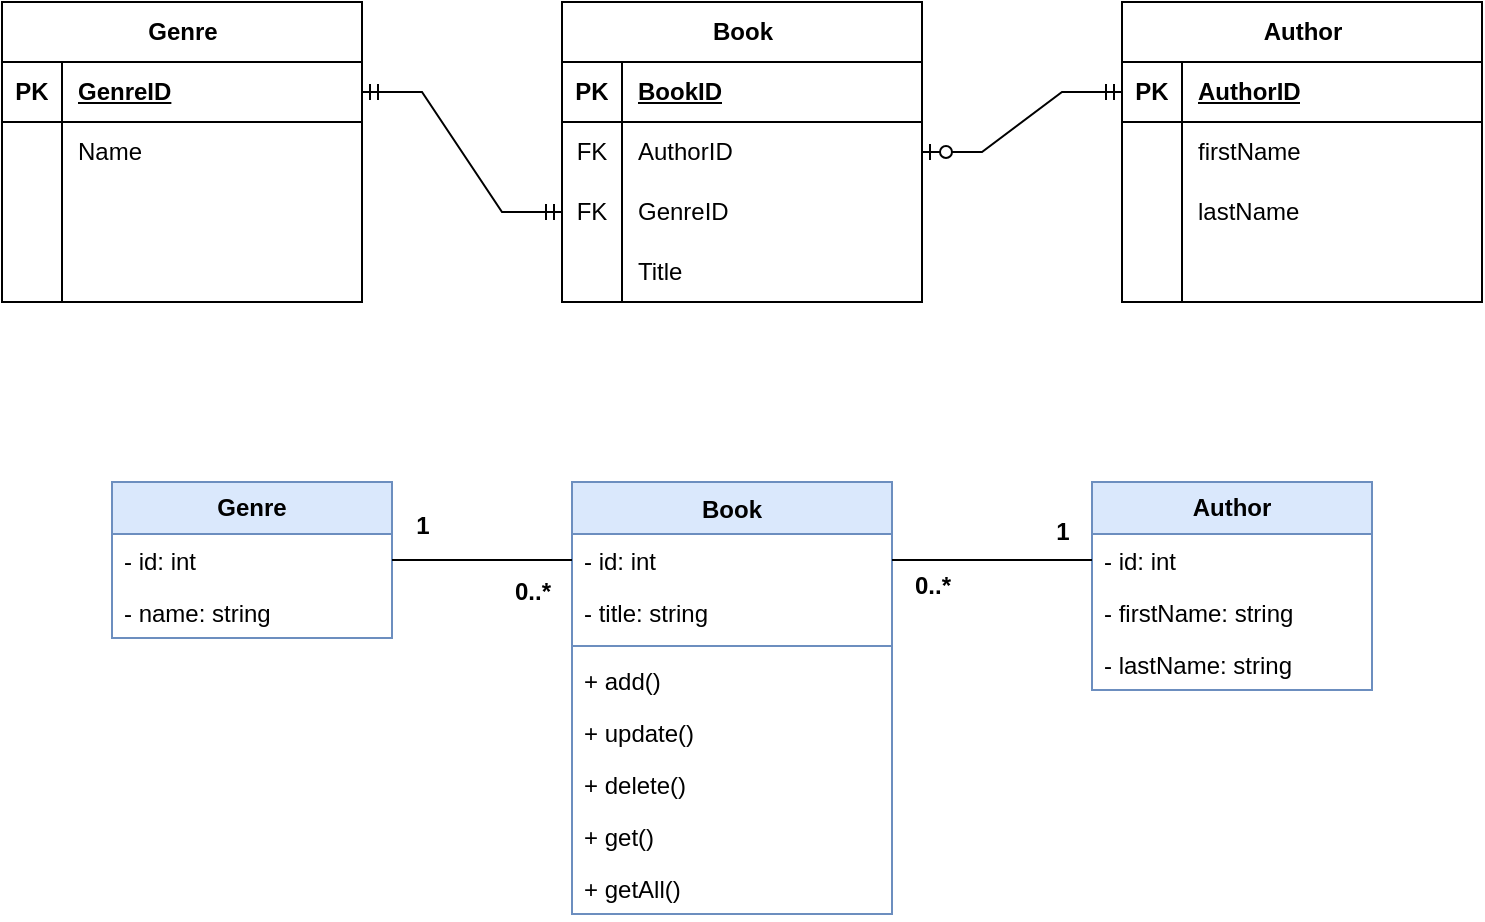 <mxfile version="23.1.5" type="device" pages="2">
  <diagram name="Page-1" id="Ci8JXZLEjWZFEw_PkxaG">
    <mxGraphModel dx="1434" dy="836" grid="1" gridSize="10" guides="1" tooltips="1" connect="1" arrows="1" fold="1" page="1" pageScale="1" pageWidth="850" pageHeight="1100" math="0" shadow="0">
      <root>
        <mxCell id="0" />
        <mxCell id="1" parent="0" />
        <mxCell id="tghjxRXNUpAoLdBimMhy-14" value="&lt;strong&gt;Author&lt;/strong&gt;" style="shape=table;startSize=30;container=1;collapsible=1;childLayout=tableLayout;fixedRows=1;rowLines=0;fontStyle=1;align=center;resizeLast=1;html=1;" parent="1" vertex="1">
          <mxGeometry x="590" y="40" width="180" height="150" as="geometry" />
        </mxCell>
        <mxCell id="tghjxRXNUpAoLdBimMhy-15" value="" style="shape=tableRow;horizontal=0;startSize=0;swimlaneHead=0;swimlaneBody=0;fillColor=none;collapsible=0;dropTarget=0;points=[[0,0.5],[1,0.5]];portConstraint=eastwest;top=0;left=0;right=0;bottom=1;" parent="tghjxRXNUpAoLdBimMhy-14" vertex="1">
          <mxGeometry y="30" width="180" height="30" as="geometry" />
        </mxCell>
        <mxCell id="tghjxRXNUpAoLdBimMhy-16" value="PK" style="shape=partialRectangle;connectable=0;fillColor=none;top=0;left=0;bottom=0;right=0;fontStyle=1;overflow=hidden;whiteSpace=wrap;html=1;" parent="tghjxRXNUpAoLdBimMhy-15" vertex="1">
          <mxGeometry width="30" height="30" as="geometry">
            <mxRectangle width="30" height="30" as="alternateBounds" />
          </mxGeometry>
        </mxCell>
        <mxCell id="tghjxRXNUpAoLdBimMhy-17" value="AuthorID" style="shape=partialRectangle;connectable=0;fillColor=none;top=0;left=0;bottom=0;right=0;align=left;spacingLeft=6;fontStyle=5;overflow=hidden;whiteSpace=wrap;html=1;" parent="tghjxRXNUpAoLdBimMhy-15" vertex="1">
          <mxGeometry x="30" width="150" height="30" as="geometry">
            <mxRectangle width="150" height="30" as="alternateBounds" />
          </mxGeometry>
        </mxCell>
        <mxCell id="tghjxRXNUpAoLdBimMhy-18" value="" style="shape=tableRow;horizontal=0;startSize=0;swimlaneHead=0;swimlaneBody=0;fillColor=none;collapsible=0;dropTarget=0;points=[[0,0.5],[1,0.5]];portConstraint=eastwest;top=0;left=0;right=0;bottom=0;" parent="tghjxRXNUpAoLdBimMhy-14" vertex="1">
          <mxGeometry y="60" width="180" height="30" as="geometry" />
        </mxCell>
        <mxCell id="tghjxRXNUpAoLdBimMhy-19" value="" style="shape=partialRectangle;connectable=0;fillColor=none;top=0;left=0;bottom=0;right=0;editable=1;overflow=hidden;whiteSpace=wrap;html=1;" parent="tghjxRXNUpAoLdBimMhy-18" vertex="1">
          <mxGeometry width="30" height="30" as="geometry">
            <mxRectangle width="30" height="30" as="alternateBounds" />
          </mxGeometry>
        </mxCell>
        <mxCell id="tghjxRXNUpAoLdBimMhy-20" value="firstName" style="shape=partialRectangle;connectable=0;fillColor=none;top=0;left=0;bottom=0;right=0;align=left;spacingLeft=6;overflow=hidden;whiteSpace=wrap;html=1;" parent="tghjxRXNUpAoLdBimMhy-18" vertex="1">
          <mxGeometry x="30" width="150" height="30" as="geometry">
            <mxRectangle width="150" height="30" as="alternateBounds" />
          </mxGeometry>
        </mxCell>
        <mxCell id="tghjxRXNUpAoLdBimMhy-21" value="" style="shape=tableRow;horizontal=0;startSize=0;swimlaneHead=0;swimlaneBody=0;fillColor=none;collapsible=0;dropTarget=0;points=[[0,0.5],[1,0.5]];portConstraint=eastwest;top=0;left=0;right=0;bottom=0;" parent="tghjxRXNUpAoLdBimMhy-14" vertex="1">
          <mxGeometry y="90" width="180" height="30" as="geometry" />
        </mxCell>
        <mxCell id="tghjxRXNUpAoLdBimMhy-22" value="" style="shape=partialRectangle;connectable=0;fillColor=none;top=0;left=0;bottom=0;right=0;editable=1;overflow=hidden;whiteSpace=wrap;html=1;" parent="tghjxRXNUpAoLdBimMhy-21" vertex="1">
          <mxGeometry width="30" height="30" as="geometry">
            <mxRectangle width="30" height="30" as="alternateBounds" />
          </mxGeometry>
        </mxCell>
        <mxCell id="tghjxRXNUpAoLdBimMhy-23" value="lastName" style="shape=partialRectangle;connectable=0;fillColor=none;top=0;left=0;bottom=0;right=0;align=left;spacingLeft=6;overflow=hidden;whiteSpace=wrap;html=1;" parent="tghjxRXNUpAoLdBimMhy-21" vertex="1">
          <mxGeometry x="30" width="150" height="30" as="geometry">
            <mxRectangle width="150" height="30" as="alternateBounds" />
          </mxGeometry>
        </mxCell>
        <mxCell id="tghjxRXNUpAoLdBimMhy-24" value="" style="shape=tableRow;horizontal=0;startSize=0;swimlaneHead=0;swimlaneBody=0;fillColor=none;collapsible=0;dropTarget=0;points=[[0,0.5],[1,0.5]];portConstraint=eastwest;top=0;left=0;right=0;bottom=0;" parent="tghjxRXNUpAoLdBimMhy-14" vertex="1">
          <mxGeometry y="120" width="180" height="30" as="geometry" />
        </mxCell>
        <mxCell id="tghjxRXNUpAoLdBimMhy-25" value="" style="shape=partialRectangle;connectable=0;fillColor=none;top=0;left=0;bottom=0;right=0;editable=1;overflow=hidden;whiteSpace=wrap;html=1;" parent="tghjxRXNUpAoLdBimMhy-24" vertex="1">
          <mxGeometry width="30" height="30" as="geometry">
            <mxRectangle width="30" height="30" as="alternateBounds" />
          </mxGeometry>
        </mxCell>
        <mxCell id="tghjxRXNUpAoLdBimMhy-26" value="" style="shape=partialRectangle;connectable=0;fillColor=none;top=0;left=0;bottom=0;right=0;align=left;spacingLeft=6;overflow=hidden;whiteSpace=wrap;html=1;" parent="tghjxRXNUpAoLdBimMhy-24" vertex="1">
          <mxGeometry x="30" width="150" height="30" as="geometry">
            <mxRectangle width="150" height="30" as="alternateBounds" />
          </mxGeometry>
        </mxCell>
        <mxCell id="tghjxRXNUpAoLdBimMhy-27" value="&lt;strong&gt;Book&lt;/strong&gt;" style="shape=table;startSize=30;container=1;collapsible=1;childLayout=tableLayout;fixedRows=1;rowLines=0;fontStyle=1;align=center;resizeLast=1;html=1;" parent="1" vertex="1">
          <mxGeometry x="310" y="40" width="180" height="150" as="geometry" />
        </mxCell>
        <mxCell id="tghjxRXNUpAoLdBimMhy-28" value="" style="shape=tableRow;horizontal=0;startSize=0;swimlaneHead=0;swimlaneBody=0;fillColor=none;collapsible=0;dropTarget=0;points=[[0,0.5],[1,0.5]];portConstraint=eastwest;top=0;left=0;right=0;bottom=1;" parent="tghjxRXNUpAoLdBimMhy-27" vertex="1">
          <mxGeometry y="30" width="180" height="30" as="geometry" />
        </mxCell>
        <mxCell id="tghjxRXNUpAoLdBimMhy-29" value="PK" style="shape=partialRectangle;connectable=0;fillColor=none;top=0;left=0;bottom=0;right=0;fontStyle=1;overflow=hidden;whiteSpace=wrap;html=1;" parent="tghjxRXNUpAoLdBimMhy-28" vertex="1">
          <mxGeometry width="30" height="30" as="geometry">
            <mxRectangle width="30" height="30" as="alternateBounds" />
          </mxGeometry>
        </mxCell>
        <mxCell id="tghjxRXNUpAoLdBimMhy-30" value="BookID" style="shape=partialRectangle;connectable=0;fillColor=none;top=0;left=0;bottom=0;right=0;align=left;spacingLeft=6;fontStyle=5;overflow=hidden;whiteSpace=wrap;html=1;" parent="tghjxRXNUpAoLdBimMhy-28" vertex="1">
          <mxGeometry x="30" width="150" height="30" as="geometry">
            <mxRectangle width="150" height="30" as="alternateBounds" />
          </mxGeometry>
        </mxCell>
        <mxCell id="tghjxRXNUpAoLdBimMhy-31" value="" style="shape=tableRow;horizontal=0;startSize=0;swimlaneHead=0;swimlaneBody=0;fillColor=none;collapsible=0;dropTarget=0;points=[[0,0.5],[1,0.5]];portConstraint=eastwest;top=0;left=0;right=0;bottom=0;" parent="tghjxRXNUpAoLdBimMhy-27" vertex="1">
          <mxGeometry y="60" width="180" height="30" as="geometry" />
        </mxCell>
        <mxCell id="tghjxRXNUpAoLdBimMhy-32" value="FK" style="shape=partialRectangle;connectable=0;fillColor=none;top=0;left=0;bottom=0;right=0;editable=1;overflow=hidden;whiteSpace=wrap;html=1;" parent="tghjxRXNUpAoLdBimMhy-31" vertex="1">
          <mxGeometry width="30" height="30" as="geometry">
            <mxRectangle width="30" height="30" as="alternateBounds" />
          </mxGeometry>
        </mxCell>
        <mxCell id="tghjxRXNUpAoLdBimMhy-33" value="AuthorID" style="shape=partialRectangle;connectable=0;fillColor=none;top=0;left=0;bottom=0;right=0;align=left;spacingLeft=6;overflow=hidden;whiteSpace=wrap;html=1;" parent="tghjxRXNUpAoLdBimMhy-31" vertex="1">
          <mxGeometry x="30" width="150" height="30" as="geometry">
            <mxRectangle width="150" height="30" as="alternateBounds" />
          </mxGeometry>
        </mxCell>
        <mxCell id="tghjxRXNUpAoLdBimMhy-34" value="" style="shape=tableRow;horizontal=0;startSize=0;swimlaneHead=0;swimlaneBody=0;fillColor=none;collapsible=0;dropTarget=0;points=[[0,0.5],[1,0.5]];portConstraint=eastwest;top=0;left=0;right=0;bottom=0;" parent="tghjxRXNUpAoLdBimMhy-27" vertex="1">
          <mxGeometry y="90" width="180" height="30" as="geometry" />
        </mxCell>
        <mxCell id="tghjxRXNUpAoLdBimMhy-35" value="FK" style="shape=partialRectangle;connectable=0;fillColor=none;top=0;left=0;bottom=0;right=0;editable=1;overflow=hidden;whiteSpace=wrap;html=1;" parent="tghjxRXNUpAoLdBimMhy-34" vertex="1">
          <mxGeometry width="30" height="30" as="geometry">
            <mxRectangle width="30" height="30" as="alternateBounds" />
          </mxGeometry>
        </mxCell>
        <mxCell id="tghjxRXNUpAoLdBimMhy-36" value="GenreID" style="shape=partialRectangle;connectable=0;fillColor=none;top=0;left=0;bottom=0;right=0;align=left;spacingLeft=6;overflow=hidden;whiteSpace=wrap;html=1;" parent="tghjxRXNUpAoLdBimMhy-34" vertex="1">
          <mxGeometry x="30" width="150" height="30" as="geometry">
            <mxRectangle width="150" height="30" as="alternateBounds" />
          </mxGeometry>
        </mxCell>
        <mxCell id="tghjxRXNUpAoLdBimMhy-37" value="" style="shape=tableRow;horizontal=0;startSize=0;swimlaneHead=0;swimlaneBody=0;fillColor=none;collapsible=0;dropTarget=0;points=[[0,0.5],[1,0.5]];portConstraint=eastwest;top=0;left=0;right=0;bottom=0;" parent="tghjxRXNUpAoLdBimMhy-27" vertex="1">
          <mxGeometry y="120" width="180" height="30" as="geometry" />
        </mxCell>
        <mxCell id="tghjxRXNUpAoLdBimMhy-38" value="" style="shape=partialRectangle;connectable=0;fillColor=none;top=0;left=0;bottom=0;right=0;editable=1;overflow=hidden;whiteSpace=wrap;html=1;" parent="tghjxRXNUpAoLdBimMhy-37" vertex="1">
          <mxGeometry width="30" height="30" as="geometry">
            <mxRectangle width="30" height="30" as="alternateBounds" />
          </mxGeometry>
        </mxCell>
        <mxCell id="tghjxRXNUpAoLdBimMhy-39" value="Title" style="shape=partialRectangle;connectable=0;fillColor=none;top=0;left=0;bottom=0;right=0;align=left;spacingLeft=6;overflow=hidden;whiteSpace=wrap;html=1;" parent="tghjxRXNUpAoLdBimMhy-37" vertex="1">
          <mxGeometry x="30" width="150" height="30" as="geometry">
            <mxRectangle width="150" height="30" as="alternateBounds" />
          </mxGeometry>
        </mxCell>
        <mxCell id="tghjxRXNUpAoLdBimMhy-41" value="" style="edgeStyle=entityRelationEdgeStyle;fontSize=12;html=1;endArrow=ERzeroToOne;startArrow=ERmandOne;rounded=0;exitX=0;exitY=0.5;exitDx=0;exitDy=0;" parent="1" source="tghjxRXNUpAoLdBimMhy-15" target="tghjxRXNUpAoLdBimMhy-31" edge="1">
          <mxGeometry width="100" height="100" relative="1" as="geometry">
            <mxPoint x="350" y="230" as="sourcePoint" />
            <mxPoint x="450" y="130" as="targetPoint" />
          </mxGeometry>
        </mxCell>
        <mxCell id="tghjxRXNUpAoLdBimMhy-42" value="Genre" style="shape=table;startSize=30;container=1;collapsible=1;childLayout=tableLayout;fixedRows=1;rowLines=0;fontStyle=1;align=center;resizeLast=1;html=1;" parent="1" vertex="1">
          <mxGeometry x="30" y="40" width="180" height="150" as="geometry" />
        </mxCell>
        <mxCell id="tghjxRXNUpAoLdBimMhy-43" value="" style="shape=tableRow;horizontal=0;startSize=0;swimlaneHead=0;swimlaneBody=0;fillColor=none;collapsible=0;dropTarget=0;points=[[0,0.5],[1,0.5]];portConstraint=eastwest;top=0;left=0;right=0;bottom=1;" parent="tghjxRXNUpAoLdBimMhy-42" vertex="1">
          <mxGeometry y="30" width="180" height="30" as="geometry" />
        </mxCell>
        <mxCell id="tghjxRXNUpAoLdBimMhy-44" value="PK" style="shape=partialRectangle;connectable=0;fillColor=none;top=0;left=0;bottom=0;right=0;fontStyle=1;overflow=hidden;whiteSpace=wrap;html=1;" parent="tghjxRXNUpAoLdBimMhy-43" vertex="1">
          <mxGeometry width="30" height="30" as="geometry">
            <mxRectangle width="30" height="30" as="alternateBounds" />
          </mxGeometry>
        </mxCell>
        <mxCell id="tghjxRXNUpAoLdBimMhy-45" value="GenreID" style="shape=partialRectangle;connectable=0;fillColor=none;top=0;left=0;bottom=0;right=0;align=left;spacingLeft=6;fontStyle=5;overflow=hidden;whiteSpace=wrap;html=1;" parent="tghjxRXNUpAoLdBimMhy-43" vertex="1">
          <mxGeometry x="30" width="150" height="30" as="geometry">
            <mxRectangle width="150" height="30" as="alternateBounds" />
          </mxGeometry>
        </mxCell>
        <mxCell id="tghjxRXNUpAoLdBimMhy-46" value="" style="shape=tableRow;horizontal=0;startSize=0;swimlaneHead=0;swimlaneBody=0;fillColor=none;collapsible=0;dropTarget=0;points=[[0,0.5],[1,0.5]];portConstraint=eastwest;top=0;left=0;right=0;bottom=0;" parent="tghjxRXNUpAoLdBimMhy-42" vertex="1">
          <mxGeometry y="60" width="180" height="30" as="geometry" />
        </mxCell>
        <mxCell id="tghjxRXNUpAoLdBimMhy-47" value="" style="shape=partialRectangle;connectable=0;fillColor=none;top=0;left=0;bottom=0;right=0;editable=1;overflow=hidden;whiteSpace=wrap;html=1;" parent="tghjxRXNUpAoLdBimMhy-46" vertex="1">
          <mxGeometry width="30" height="30" as="geometry">
            <mxRectangle width="30" height="30" as="alternateBounds" />
          </mxGeometry>
        </mxCell>
        <mxCell id="tghjxRXNUpAoLdBimMhy-48" value="Name" style="shape=partialRectangle;connectable=0;fillColor=none;top=0;left=0;bottom=0;right=0;align=left;spacingLeft=6;overflow=hidden;whiteSpace=wrap;html=1;" parent="tghjxRXNUpAoLdBimMhy-46" vertex="1">
          <mxGeometry x="30" width="150" height="30" as="geometry">
            <mxRectangle width="150" height="30" as="alternateBounds" />
          </mxGeometry>
        </mxCell>
        <mxCell id="tghjxRXNUpAoLdBimMhy-49" value="" style="shape=tableRow;horizontal=0;startSize=0;swimlaneHead=0;swimlaneBody=0;fillColor=none;collapsible=0;dropTarget=0;points=[[0,0.5],[1,0.5]];portConstraint=eastwest;top=0;left=0;right=0;bottom=0;" parent="tghjxRXNUpAoLdBimMhy-42" vertex="1">
          <mxGeometry y="90" width="180" height="30" as="geometry" />
        </mxCell>
        <mxCell id="tghjxRXNUpAoLdBimMhy-50" value="" style="shape=partialRectangle;connectable=0;fillColor=none;top=0;left=0;bottom=0;right=0;editable=1;overflow=hidden;whiteSpace=wrap;html=1;" parent="tghjxRXNUpAoLdBimMhy-49" vertex="1">
          <mxGeometry width="30" height="30" as="geometry">
            <mxRectangle width="30" height="30" as="alternateBounds" />
          </mxGeometry>
        </mxCell>
        <mxCell id="tghjxRXNUpAoLdBimMhy-51" value="" style="shape=partialRectangle;connectable=0;fillColor=none;top=0;left=0;bottom=0;right=0;align=left;spacingLeft=6;overflow=hidden;whiteSpace=wrap;html=1;" parent="tghjxRXNUpAoLdBimMhy-49" vertex="1">
          <mxGeometry x="30" width="150" height="30" as="geometry">
            <mxRectangle width="150" height="30" as="alternateBounds" />
          </mxGeometry>
        </mxCell>
        <mxCell id="tghjxRXNUpAoLdBimMhy-52" value="" style="shape=tableRow;horizontal=0;startSize=0;swimlaneHead=0;swimlaneBody=0;fillColor=none;collapsible=0;dropTarget=0;points=[[0,0.5],[1,0.5]];portConstraint=eastwest;top=0;left=0;right=0;bottom=0;" parent="tghjxRXNUpAoLdBimMhy-42" vertex="1">
          <mxGeometry y="120" width="180" height="30" as="geometry" />
        </mxCell>
        <mxCell id="tghjxRXNUpAoLdBimMhy-53" value="" style="shape=partialRectangle;connectable=0;fillColor=none;top=0;left=0;bottom=0;right=0;editable=1;overflow=hidden;whiteSpace=wrap;html=1;" parent="tghjxRXNUpAoLdBimMhy-52" vertex="1">
          <mxGeometry width="30" height="30" as="geometry">
            <mxRectangle width="30" height="30" as="alternateBounds" />
          </mxGeometry>
        </mxCell>
        <mxCell id="tghjxRXNUpAoLdBimMhy-54" value="" style="shape=partialRectangle;connectable=0;fillColor=none;top=0;left=0;bottom=0;right=0;align=left;spacingLeft=6;overflow=hidden;whiteSpace=wrap;html=1;" parent="tghjxRXNUpAoLdBimMhy-52" vertex="1">
          <mxGeometry x="30" width="150" height="30" as="geometry">
            <mxRectangle width="150" height="30" as="alternateBounds" />
          </mxGeometry>
        </mxCell>
        <mxCell id="tghjxRXNUpAoLdBimMhy-55" value="" style="edgeStyle=entityRelationEdgeStyle;fontSize=12;html=1;endArrow=ERmandOne;startArrow=ERmandOne;rounded=0;entryX=0;entryY=0.5;entryDx=0;entryDy=0;" parent="1" source="tghjxRXNUpAoLdBimMhy-43" target="tghjxRXNUpAoLdBimMhy-34" edge="1">
          <mxGeometry width="100" height="100" relative="1" as="geometry">
            <mxPoint x="370" y="310" as="sourcePoint" />
            <mxPoint x="470" y="210" as="targetPoint" />
            <Array as="points">
              <mxPoint x="360" y="280" />
              <mxPoint x="360" y="280" />
            </Array>
          </mxGeometry>
        </mxCell>
        <mxCell id="tghjxRXNUpAoLdBimMhy-66" value="&lt;b&gt;Genre&lt;/b&gt;" style="swimlane;fontStyle=0;childLayout=stackLayout;horizontal=1;startSize=26;fillColor=#dae8fc;horizontalStack=0;resizeParent=1;resizeParentMax=0;resizeLast=0;collapsible=1;marginBottom=0;whiteSpace=wrap;html=1;strokeColor=#6c8ebf;" parent="1" vertex="1">
          <mxGeometry x="85" y="280" width="140" height="78" as="geometry" />
        </mxCell>
        <mxCell id="tghjxRXNUpAoLdBimMhy-67" value="- id: int" style="text;strokeColor=none;fillColor=none;align=left;verticalAlign=top;spacingLeft=4;spacingRight=4;overflow=hidden;rotatable=0;points=[[0,0.5],[1,0.5]];portConstraint=eastwest;whiteSpace=wrap;html=1;" parent="tghjxRXNUpAoLdBimMhy-66" vertex="1">
          <mxGeometry y="26" width="140" height="26" as="geometry" />
        </mxCell>
        <mxCell id="tghjxRXNUpAoLdBimMhy-68" value="- name: string" style="text;strokeColor=none;fillColor=none;align=left;verticalAlign=top;spacingLeft=4;spacingRight=4;overflow=hidden;rotatable=0;points=[[0,0.5],[1,0.5]];portConstraint=eastwest;whiteSpace=wrap;html=1;" parent="tghjxRXNUpAoLdBimMhy-66" vertex="1">
          <mxGeometry y="52" width="140" height="26" as="geometry" />
        </mxCell>
        <mxCell id="tghjxRXNUpAoLdBimMhy-71" value="&lt;b&gt;Author&lt;/b&gt;" style="swimlane;fontStyle=0;childLayout=stackLayout;horizontal=1;startSize=26;fillColor=#dae8fc;horizontalStack=0;resizeParent=1;resizeParentMax=0;resizeLast=0;collapsible=1;marginBottom=0;whiteSpace=wrap;html=1;strokeColor=#6c8ebf;" parent="1" vertex="1">
          <mxGeometry x="575" y="280" width="140" height="104" as="geometry" />
        </mxCell>
        <mxCell id="tghjxRXNUpAoLdBimMhy-72" value="- id: int" style="text;strokeColor=none;fillColor=none;align=left;verticalAlign=top;spacingLeft=4;spacingRight=4;overflow=hidden;rotatable=0;points=[[0,0.5],[1,0.5]];portConstraint=eastwest;whiteSpace=wrap;html=1;" parent="tghjxRXNUpAoLdBimMhy-71" vertex="1">
          <mxGeometry y="26" width="140" height="26" as="geometry" />
        </mxCell>
        <mxCell id="tghjxRXNUpAoLdBimMhy-73" value="- firstName: string" style="text;strokeColor=none;fillColor=none;align=left;verticalAlign=top;spacingLeft=4;spacingRight=4;overflow=hidden;rotatable=0;points=[[0,0.5],[1,0.5]];portConstraint=eastwest;whiteSpace=wrap;html=1;" parent="tghjxRXNUpAoLdBimMhy-71" vertex="1">
          <mxGeometry y="52" width="140" height="26" as="geometry" />
        </mxCell>
        <mxCell id="tghjxRXNUpAoLdBimMhy-74" value="- lastName: string" style="text;strokeColor=none;fillColor=none;align=left;verticalAlign=top;spacingLeft=4;spacingRight=4;overflow=hidden;rotatable=0;points=[[0,0.5],[1,0.5]];portConstraint=eastwest;whiteSpace=wrap;html=1;" parent="tghjxRXNUpAoLdBimMhy-71" vertex="1">
          <mxGeometry y="78" width="140" height="26" as="geometry" />
        </mxCell>
        <mxCell id="tghjxRXNUpAoLdBimMhy-75" value="Book" style="swimlane;fontStyle=1;align=center;verticalAlign=top;childLayout=stackLayout;horizontal=1;startSize=26;horizontalStack=0;resizeParent=1;resizeParentMax=0;resizeLast=0;collapsible=1;marginBottom=0;whiteSpace=wrap;html=1;fillColor=#dae8fc;strokeColor=#6c8ebf;" parent="1" vertex="1">
          <mxGeometry x="315" y="280" width="160" height="216" as="geometry" />
        </mxCell>
        <mxCell id="tghjxRXNUpAoLdBimMhy-76" value="- id: int" style="text;strokeColor=none;fillColor=none;align=left;verticalAlign=top;spacingLeft=4;spacingRight=4;overflow=hidden;rotatable=0;points=[[0,0.5],[1,0.5]];portConstraint=eastwest;whiteSpace=wrap;html=1;" parent="tghjxRXNUpAoLdBimMhy-75" vertex="1">
          <mxGeometry y="26" width="160" height="26" as="geometry" />
        </mxCell>
        <mxCell id="tghjxRXNUpAoLdBimMhy-80" value="- title: string" style="text;strokeColor=none;fillColor=none;align=left;verticalAlign=top;spacingLeft=4;spacingRight=4;overflow=hidden;rotatable=0;points=[[0,0.5],[1,0.5]];portConstraint=eastwest;whiteSpace=wrap;html=1;" parent="tghjxRXNUpAoLdBimMhy-75" vertex="1">
          <mxGeometry y="52" width="160" height="26" as="geometry" />
        </mxCell>
        <mxCell id="tghjxRXNUpAoLdBimMhy-77" value="" style="line;strokeWidth=1;fillColor=none;align=left;verticalAlign=middle;spacingTop=-1;spacingLeft=3;spacingRight=3;rotatable=0;labelPosition=right;points=[];portConstraint=eastwest;strokeColor=inherit;" parent="tghjxRXNUpAoLdBimMhy-75" vertex="1">
          <mxGeometry y="78" width="160" height="8" as="geometry" />
        </mxCell>
        <mxCell id="tghjxRXNUpAoLdBimMhy-78" value="+ add()" style="text;strokeColor=none;fillColor=none;align=left;verticalAlign=top;spacingLeft=4;spacingRight=4;overflow=hidden;rotatable=0;points=[[0,0.5],[1,0.5]];portConstraint=eastwest;whiteSpace=wrap;html=1;" parent="tghjxRXNUpAoLdBimMhy-75" vertex="1">
          <mxGeometry y="86" width="160" height="26" as="geometry" />
        </mxCell>
        <mxCell id="tghjxRXNUpAoLdBimMhy-81" value="+ update()" style="text;strokeColor=none;fillColor=none;align=left;verticalAlign=top;spacingLeft=4;spacingRight=4;overflow=hidden;rotatable=0;points=[[0,0.5],[1,0.5]];portConstraint=eastwest;whiteSpace=wrap;html=1;" parent="tghjxRXNUpAoLdBimMhy-75" vertex="1">
          <mxGeometry y="112" width="160" height="26" as="geometry" />
        </mxCell>
        <mxCell id="tghjxRXNUpAoLdBimMhy-82" value="+ delete()" style="text;strokeColor=none;fillColor=none;align=left;verticalAlign=top;spacingLeft=4;spacingRight=4;overflow=hidden;rotatable=0;points=[[0,0.5],[1,0.5]];portConstraint=eastwest;whiteSpace=wrap;html=1;" parent="tghjxRXNUpAoLdBimMhy-75" vertex="1">
          <mxGeometry y="138" width="160" height="26" as="geometry" />
        </mxCell>
        <mxCell id="tghjxRXNUpAoLdBimMhy-83" value="+ get()" style="text;strokeColor=none;fillColor=none;align=left;verticalAlign=top;spacingLeft=4;spacingRight=4;overflow=hidden;rotatable=0;points=[[0,0.5],[1,0.5]];portConstraint=eastwest;whiteSpace=wrap;html=1;" parent="tghjxRXNUpAoLdBimMhy-75" vertex="1">
          <mxGeometry y="164" width="160" height="26" as="geometry" />
        </mxCell>
        <mxCell id="tghjxRXNUpAoLdBimMhy-84" value="+ getAll()" style="text;strokeColor=none;fillColor=none;align=left;verticalAlign=top;spacingLeft=4;spacingRight=4;overflow=hidden;rotatable=0;points=[[0,0.5],[1,0.5]];portConstraint=eastwest;whiteSpace=wrap;html=1;" parent="tghjxRXNUpAoLdBimMhy-75" vertex="1">
          <mxGeometry y="190" width="160" height="26" as="geometry" />
        </mxCell>
        <mxCell id="tghjxRXNUpAoLdBimMhy-98" style="edgeStyle=orthogonalEdgeStyle;rounded=0;orthogonalLoop=1;jettySize=auto;html=1;strokeWidth=1;endArrow=none;endFill=0;fontStyle=0" parent="1" source="tghjxRXNUpAoLdBimMhy-76" target="tghjxRXNUpAoLdBimMhy-67" edge="1">
          <mxGeometry relative="1" as="geometry" />
        </mxCell>
        <mxCell id="tghjxRXNUpAoLdBimMhy-99" value="1" style="text;html=1;align=center;verticalAlign=middle;resizable=0;points=[];autosize=1;strokeColor=none;fillColor=none;fontStyle=1" parent="1" vertex="1">
          <mxGeometry x="225" y="287" width="30" height="30" as="geometry" />
        </mxCell>
        <mxCell id="tghjxRXNUpAoLdBimMhy-104" value="1" style="text;html=1;align=center;verticalAlign=middle;resizable=0;points=[];autosize=1;strokeColor=none;fillColor=none;fontStyle=1" parent="1" vertex="1">
          <mxGeometry x="545" y="290" width="30" height="30" as="geometry" />
        </mxCell>
        <mxCell id="tghjxRXNUpAoLdBimMhy-107" value="0..*" style="text;html=1;align=center;verticalAlign=middle;resizable=0;points=[];autosize=1;strokeColor=none;fillColor=none;fontStyle=1" parent="1" vertex="1">
          <mxGeometry x="275" y="320" width="40" height="30" as="geometry" />
        </mxCell>
        <mxCell id="tghjxRXNUpAoLdBimMhy-108" value="0..*" style="text;html=1;align=center;verticalAlign=middle;resizable=0;points=[];autosize=1;strokeColor=none;fillColor=none;fontStyle=1" parent="1" vertex="1">
          <mxGeometry x="475" y="317" width="40" height="30" as="geometry" />
        </mxCell>
        <mxCell id="tghjxRXNUpAoLdBimMhy-109" style="edgeStyle=orthogonalEdgeStyle;rounded=0;orthogonalLoop=1;jettySize=auto;html=1;entryX=1;entryY=0.5;entryDx=0;entryDy=0;endArrow=none;endFill=0;" parent="1" source="tghjxRXNUpAoLdBimMhy-72" target="tghjxRXNUpAoLdBimMhy-76" edge="1">
          <mxGeometry relative="1" as="geometry" />
        </mxCell>
      </root>
    </mxGraphModel>
  </diagram>
  <diagram id="hBjDh78S7lMK_f3VHGbe" name="Page-2">
    <mxGraphModel dx="1366" dy="796" grid="0" gridSize="10" guides="1" tooltips="1" connect="1" arrows="1" fold="1" page="0" pageScale="1" pageWidth="850" pageHeight="1100" math="0" shadow="0">
      <root>
        <mxCell id="0" />
        <mxCell id="1" parent="0" />
        <mxCell id="-kMwduIWK68D2BF6PvH0-6" value="DirectionService" style="swimlane;fontStyle=1;align=center;verticalAlign=top;childLayout=stackLayout;horizontal=1;startSize=26;horizontalStack=0;resizeParent=1;resizeParentMax=0;resizeLast=0;collapsible=1;marginBottom=0;whiteSpace=wrap;html=1;" vertex="1" parent="1">
          <mxGeometry x="58" y="280" width="160" height="112" as="geometry" />
        </mxCell>
        <mxCell id="-kMwduIWK68D2BF6PvH0-7" value="+ travelMode: TravelMode" style="text;strokeColor=none;fillColor=none;align=left;verticalAlign=top;spacingLeft=4;spacingRight=4;overflow=hidden;rotatable=0;points=[[0,0.5],[1,0.5]];portConstraint=eastwest;whiteSpace=wrap;html=1;" vertex="1" parent="-kMwduIWK68D2BF6PvH0-6">
          <mxGeometry y="26" width="160" height="26" as="geometry" />
        </mxCell>
        <mxCell id="-kMwduIWK68D2BF6PvH0-8" value="" style="line;strokeWidth=1;fillColor=none;align=left;verticalAlign=middle;spacingTop=-1;spacingLeft=3;spacingRight=3;rotatable=0;labelPosition=right;points=[];portConstraint=eastwest;strokeColor=inherit;" vertex="1" parent="-kMwduIWK68D2BF6PvH0-6">
          <mxGeometry y="52" width="160" height="8" as="geometry" />
        </mxCell>
        <mxCell id="-kMwduIWK68D2BF6PvH0-9" value="&lt;p style=&quot;border-color: var(--border-color); margin: 0px 0px 0px 4px;&quot;&gt;+&amp;nbsp;getEta(): Object&lt;/p&gt;" style="text;strokeColor=none;fillColor=none;align=left;verticalAlign=top;spacingLeft=4;spacingRight=4;overflow=hidden;rotatable=0;points=[[0,0.5],[1,0.5]];portConstraint=eastwest;whiteSpace=wrap;html=1;" vertex="1" parent="-kMwduIWK68D2BF6PvH0-6">
          <mxGeometry y="60" width="160" height="26" as="geometry" />
        </mxCell>
        <mxCell id="-kMwduIWK68D2BF6PvH0-43" value="&lt;p style=&quot;border-color: var(--border-color); margin: 0px 0px 0px 4px;&quot;&gt;&lt;span style=&quot;background-color: initial;&quot;&gt;+&amp;nbsp;getDirection&lt;/span&gt;&lt;span style=&quot;background-color: initial; border-color: var(--border-color);&quot;&gt;(): Object&lt;/span&gt;&lt;br&gt;&lt;/p&gt;" style="text;strokeColor=none;fillColor=none;align=left;verticalAlign=top;spacingLeft=4;spacingRight=4;overflow=hidden;rotatable=0;points=[[0,0.5],[1,0.5]];portConstraint=eastwest;whiteSpace=wrap;html=1;" vertex="1" parent="-kMwduIWK68D2BF6PvH0-6">
          <mxGeometry y="86" width="160" height="26" as="geometry" />
        </mxCell>
        <mxCell id="-kMwduIWK68D2BF6PvH0-27" value="&lt;p style=&quot;margin:0px;margin-top:4px;text-align:center;&quot;&gt;&lt;i&gt;&amp;lt;&amp;lt;Interface&amp;gt;&amp;gt;&lt;/i&gt;&lt;br&gt;&lt;b&gt;TravelMode&lt;/b&gt;&lt;/p&gt;&lt;hr size=&quot;1&quot;&gt;&lt;p style=&quot;margin:0px;margin-left:4px;&quot;&gt;+&amp;nbsp;getEta&lt;span style=&quot;background-color: initial;&quot;&gt;(): Object&lt;/span&gt;&lt;/p&gt;&lt;p style=&quot;margin:0px;margin-left:4px;&quot;&gt;+&amp;nbsp;getDirection&lt;span style=&quot;background-color: initial;&quot;&gt;(): Object&lt;/span&gt;&lt;/p&gt;" style="verticalAlign=top;align=left;overflow=fill;html=1;whiteSpace=wrap;" vertex="1" parent="1">
          <mxGeometry x="360" y="280" width="190" height="90" as="geometry" />
        </mxCell>
        <mxCell id="-kMwduIWK68D2BF6PvH0-31" value="&lt;p style=&quot;margin:0px;margin-top:4px;text-align:center;&quot;&gt;&lt;b&gt;TransitMode&lt;/b&gt;&lt;br&gt;&lt;/p&gt;&lt;hr size=&quot;1&quot;&gt;&lt;p style=&quot;margin:0px;margin-left:4px;&quot;&gt;+&amp;nbsp;getEta&lt;span style=&quot;background-color: initial;&quot;&gt;(): Object&lt;/span&gt;&lt;/p&gt;&lt;p style=&quot;margin:0px;margin-left:4px;&quot;&gt;+&amp;nbsp;getDirection&lt;span style=&quot;background-color: initial;&quot;&gt;(): Object&lt;/span&gt;&lt;/p&gt;" style="verticalAlign=top;align=left;overflow=fill;html=1;whiteSpace=wrap;" vertex="1" parent="1">
          <mxGeometry x="180" y="440" width="140" height="90" as="geometry" />
        </mxCell>
        <mxCell id="-kMwduIWK68D2BF6PvH0-32" value="&lt;p style=&quot;margin:0px;margin-top:4px;text-align:center;&quot;&gt;&lt;b&gt;BicyclingMode&lt;/b&gt;&lt;/p&gt;&lt;hr size=&quot;1&quot;&gt;&lt;p style=&quot;margin:0px;margin-left:4px;&quot;&gt;+&amp;nbsp;getEta&lt;span style=&quot;background-color: initial;&quot;&gt;(): Object&lt;/span&gt;&lt;/p&gt;&lt;p style=&quot;margin:0px;margin-left:4px;&quot;&gt;+&amp;nbsp;getDirection&lt;span style=&quot;background-color: initial;&quot;&gt;(): Object&lt;/span&gt;&lt;/p&gt;" style="verticalAlign=top;align=left;overflow=fill;html=1;whiteSpace=wrap;" vertex="1" parent="1">
          <mxGeometry x="484" y="440" width="140" height="90" as="geometry" />
        </mxCell>
        <mxCell id="-kMwduIWK68D2BF6PvH0-33" value="&lt;p style=&quot;margin:0px;margin-top:4px;text-align:center;&quot;&gt;&lt;b&gt;DrivingMode&lt;/b&gt;&lt;/p&gt;&lt;hr size=&quot;1&quot;&gt;&lt;p style=&quot;margin:0px;margin-left:4px;&quot;&gt;+&amp;nbsp;getEta&lt;span style=&quot;background-color: initial;&quot;&gt;(): Object&lt;/span&gt;&lt;/p&gt;&lt;p style=&quot;margin:0px;margin-left:4px;&quot;&gt;+&amp;nbsp;getDirection&lt;span style=&quot;background-color: initial;&quot;&gt;(): Object&lt;/span&gt;&lt;/p&gt;" style="verticalAlign=top;align=left;overflow=fill;html=1;whiteSpace=wrap;" vertex="1" parent="1">
          <mxGeometry x="335" y="440" width="140" height="90" as="geometry" />
        </mxCell>
        <mxCell id="-kMwduIWK68D2BF6PvH0-34" value="&lt;p style=&quot;margin:0px;margin-top:4px;text-align:center;&quot;&gt;&lt;b&gt;WalkingMode&lt;/b&gt;&lt;/p&gt;&lt;hr size=&quot;1&quot;&gt;&lt;p style=&quot;margin:0px;margin-left:4px;&quot;&gt;+&amp;nbsp;getEta&lt;span style=&quot;background-color: initial;&quot;&gt;(): Object&lt;/span&gt;&lt;/p&gt;&lt;p style=&quot;margin:0px;margin-left:4px;&quot;&gt;+&amp;nbsp;getDirection&lt;span style=&quot;background-color: initial;&quot;&gt;(): Object&lt;/span&gt;&lt;/p&gt;" style="verticalAlign=top;align=left;overflow=fill;html=1;whiteSpace=wrap;" vertex="1" parent="1">
          <mxGeometry x="640" y="440" width="140" height="90" as="geometry" />
        </mxCell>
        <mxCell id="-kMwduIWK68D2BF6PvH0-39" value="" style="endArrow=block;dashed=1;endFill=0;endSize=12;html=1;rounded=0;exitX=0.5;exitY=0;exitDx=0;exitDy=0;entryX=0.587;entryY=1.022;entryDx=0;entryDy=0;entryPerimeter=0;edgeStyle=orthogonalEdgeStyle;" edge="1" parent="1">
          <mxGeometry width="160" relative="1" as="geometry">
            <mxPoint x="560" y="440" as="sourcePoint" />
            <mxPoint x="471.53" y="371.98" as="targetPoint" />
            <Array as="points">
              <mxPoint x="560" y="420" />
              <mxPoint x="472" y="420" />
            </Array>
          </mxGeometry>
        </mxCell>
        <mxCell id="-kMwduIWK68D2BF6PvH0-42" value="" style="endArrow=open;endFill=1;endSize=12;html=1;rounded=0;exitX=1;exitY=0.5;exitDx=0;exitDy=0;" edge="1" parent="1" source="-kMwduIWK68D2BF6PvH0-7">
          <mxGeometry width="160" relative="1" as="geometry">
            <mxPoint x="200" y="510" as="sourcePoint" />
            <mxPoint x="359" y="319" as="targetPoint" />
          </mxGeometry>
        </mxCell>
        <mxCell id="-kMwduIWK68D2BF6PvH0-45" value="" style="endArrow=none;dashed=1;html=1;strokeWidth=1;rounded=0;exitX=0.525;exitY=-0.006;exitDx=0;exitDy=0;exitPerimeter=0;" edge="1" parent="1" source="-kMwduIWK68D2BF6PvH0-31">
          <mxGeometry width="50" height="50" relative="1" as="geometry">
            <mxPoint x="229" y="395" as="sourcePoint" />
            <mxPoint x="470" y="420" as="targetPoint" />
            <Array as="points">
              <mxPoint x="256" y="420" />
            </Array>
          </mxGeometry>
        </mxCell>
        <mxCell id="-kMwduIWK68D2BF6PvH0-48" value="" style="endArrow=none;dashed=1;html=1;strokeWidth=1;rounded=0;exitX=0.629;exitY=0.022;exitDx=0;exitDy=0;exitPerimeter=0;" edge="1" parent="1" source="-kMwduIWK68D2BF6PvH0-34">
          <mxGeometry width="50" height="50" relative="1" as="geometry">
            <mxPoint x="727" y="439" as="sourcePoint" />
            <mxPoint x="557" y="420" as="targetPoint" />
            <Array as="points">
              <mxPoint x="727" y="420" />
              <mxPoint x="660" y="420" />
            </Array>
          </mxGeometry>
        </mxCell>
        <mxCell id="-kMwduIWK68D2BF6PvH0-49" value="" style="endArrow=none;dashed=1;html=1;rounded=0;exitX=0.457;exitY=-0.006;exitDx=0;exitDy=0;exitPerimeter=0;" edge="1" parent="1" source="-kMwduIWK68D2BF6PvH0-33">
          <mxGeometry width="50" height="50" relative="1" as="geometry">
            <mxPoint x="468" y="503" as="sourcePoint" />
            <mxPoint x="399" y="419" as="targetPoint" />
          </mxGeometry>
        </mxCell>
      </root>
    </mxGraphModel>
  </diagram>
</mxfile>
